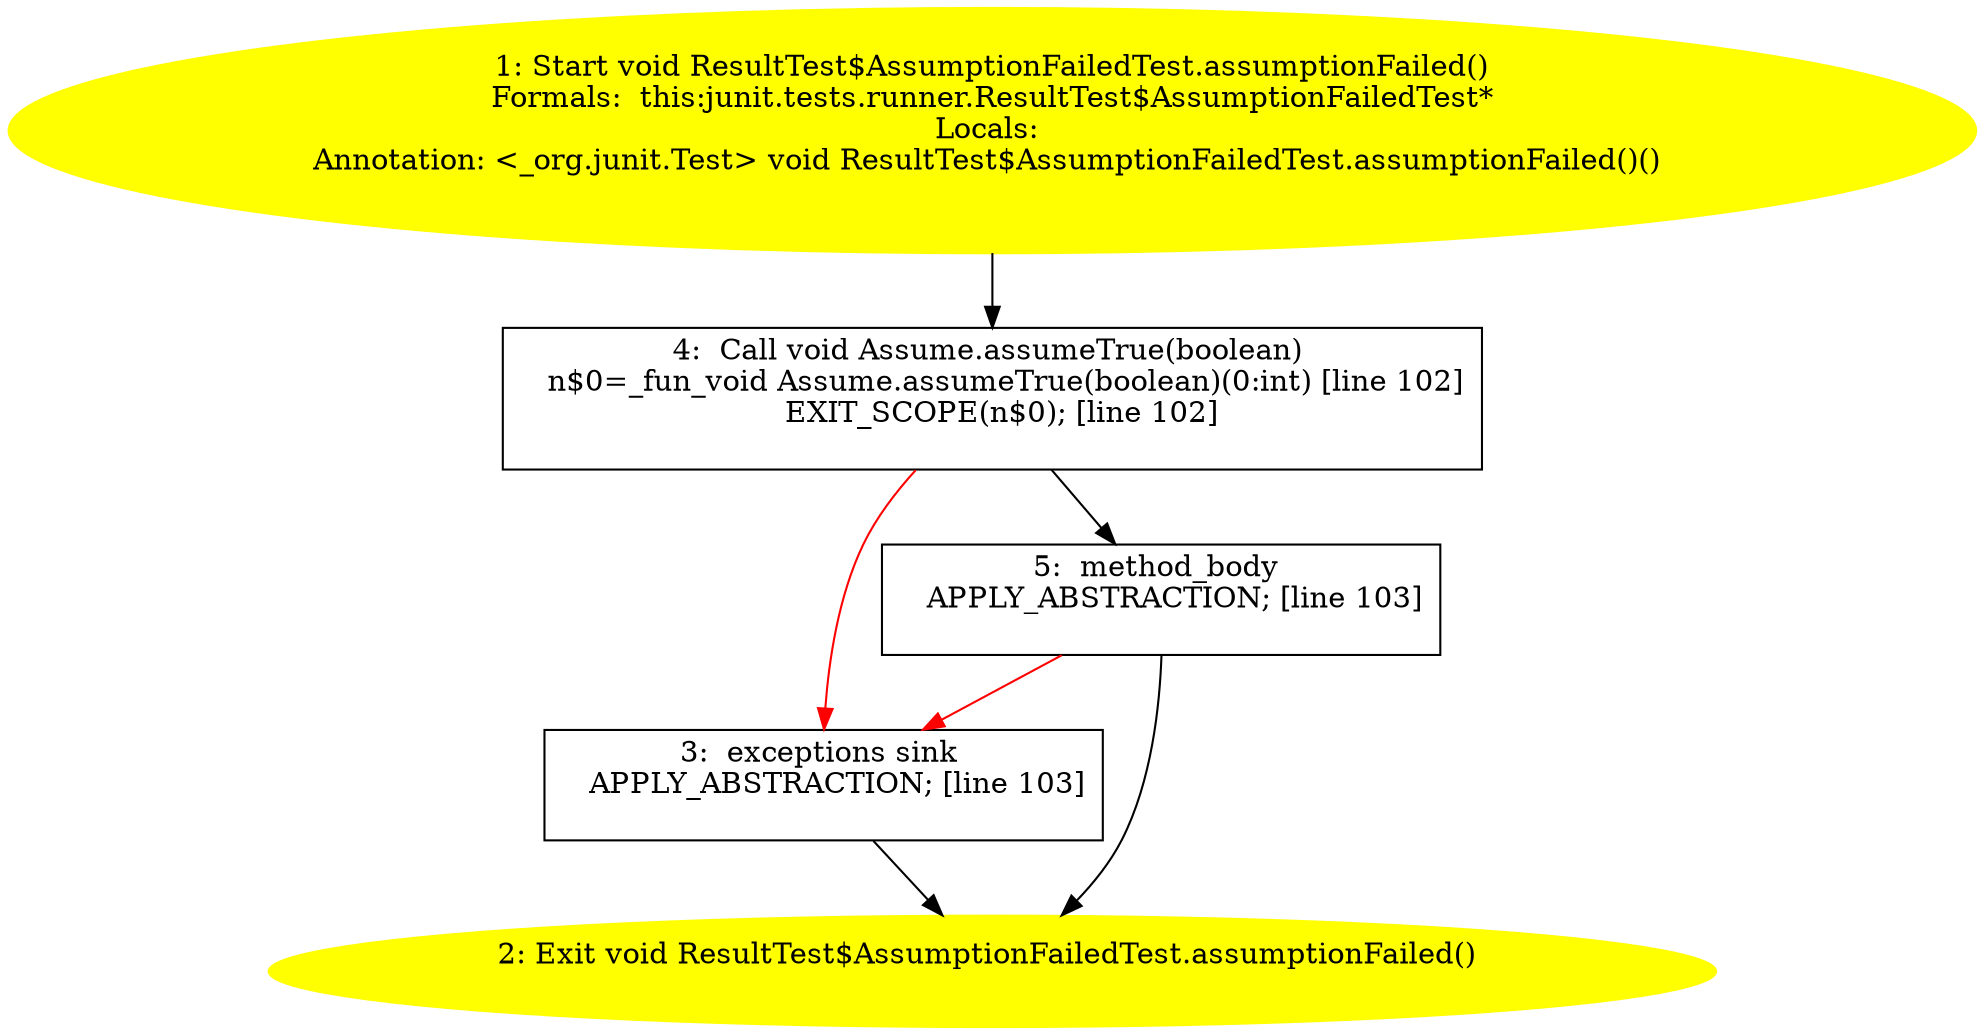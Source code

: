 /* @generated */
digraph cfg {
"junit.tests.runner.ResultTest$AssumptionFailedTest.assumptionFailed():void.ac51a800a25ce40902dea9da19e36c1c_1" [label="1: Start void ResultTest$AssumptionFailedTest.assumptionFailed()\nFormals:  this:junit.tests.runner.ResultTest$AssumptionFailedTest*\nLocals: \nAnnotation: <_org.junit.Test> void ResultTest$AssumptionFailedTest.assumptionFailed()() \n  " color=yellow style=filled]
	

	 "junit.tests.runner.ResultTest$AssumptionFailedTest.assumptionFailed():void.ac51a800a25ce40902dea9da19e36c1c_1" -> "junit.tests.runner.ResultTest$AssumptionFailedTest.assumptionFailed():void.ac51a800a25ce40902dea9da19e36c1c_4" ;
"junit.tests.runner.ResultTest$AssumptionFailedTest.assumptionFailed():void.ac51a800a25ce40902dea9da19e36c1c_2" [label="2: Exit void ResultTest$AssumptionFailedTest.assumptionFailed() \n  " color=yellow style=filled]
	

"junit.tests.runner.ResultTest$AssumptionFailedTest.assumptionFailed():void.ac51a800a25ce40902dea9da19e36c1c_3" [label="3:  exceptions sink \n   APPLY_ABSTRACTION; [line 103]\n " shape="box"]
	

	 "junit.tests.runner.ResultTest$AssumptionFailedTest.assumptionFailed():void.ac51a800a25ce40902dea9da19e36c1c_3" -> "junit.tests.runner.ResultTest$AssumptionFailedTest.assumptionFailed():void.ac51a800a25ce40902dea9da19e36c1c_2" ;
"junit.tests.runner.ResultTest$AssumptionFailedTest.assumptionFailed():void.ac51a800a25ce40902dea9da19e36c1c_4" [label="4:  Call void Assume.assumeTrue(boolean) \n   n$0=_fun_void Assume.assumeTrue(boolean)(0:int) [line 102]\n  EXIT_SCOPE(n$0); [line 102]\n " shape="box"]
	

	 "junit.tests.runner.ResultTest$AssumptionFailedTest.assumptionFailed():void.ac51a800a25ce40902dea9da19e36c1c_4" -> "junit.tests.runner.ResultTest$AssumptionFailedTest.assumptionFailed():void.ac51a800a25ce40902dea9da19e36c1c_5" ;
	 "junit.tests.runner.ResultTest$AssumptionFailedTest.assumptionFailed():void.ac51a800a25ce40902dea9da19e36c1c_4" -> "junit.tests.runner.ResultTest$AssumptionFailedTest.assumptionFailed():void.ac51a800a25ce40902dea9da19e36c1c_3" [color="red" ];
"junit.tests.runner.ResultTest$AssumptionFailedTest.assumptionFailed():void.ac51a800a25ce40902dea9da19e36c1c_5" [label="5:  method_body \n   APPLY_ABSTRACTION; [line 103]\n " shape="box"]
	

	 "junit.tests.runner.ResultTest$AssumptionFailedTest.assumptionFailed():void.ac51a800a25ce40902dea9da19e36c1c_5" -> "junit.tests.runner.ResultTest$AssumptionFailedTest.assumptionFailed():void.ac51a800a25ce40902dea9da19e36c1c_2" ;
	 "junit.tests.runner.ResultTest$AssumptionFailedTest.assumptionFailed():void.ac51a800a25ce40902dea9da19e36c1c_5" -> "junit.tests.runner.ResultTest$AssumptionFailedTest.assumptionFailed():void.ac51a800a25ce40902dea9da19e36c1c_3" [color="red" ];
}
